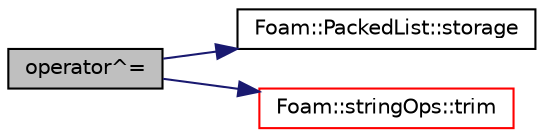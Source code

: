 digraph "operator^="
{
  bgcolor="transparent";
  edge [fontname="Helvetica",fontsize="10",labelfontname="Helvetica",labelfontsize="10"];
  node [fontname="Helvetica",fontsize="10",shape=record];
  rankdir="LR";
  Node1 [label="operator^=",height=0.2,width=0.4,color="black", fillcolor="grey75", style="filled", fontcolor="black"];
  Node1 -> Node2 [color="midnightblue",fontsize="10",style="solid",fontname="Helvetica"];
  Node2 [label="Foam::PackedList::storage",height=0.2,width=0.4,color="black",URL="$a01756.html#a1ba396a2fd19fef62a608bf487edb420",tooltip="Return the underlying packed storage. "];
  Node1 -> Node3 [color="midnightblue",fontsize="10",style="solid",fontname="Helvetica"];
  Node3 [label="Foam::stringOps::trim",height=0.2,width=0.4,color="red",URL="$a10810.html#a49e4bf4709b221cc53a2a86f484d5a87",tooltip="Return string trimmed of leading and trailing whitespace. "];
}
